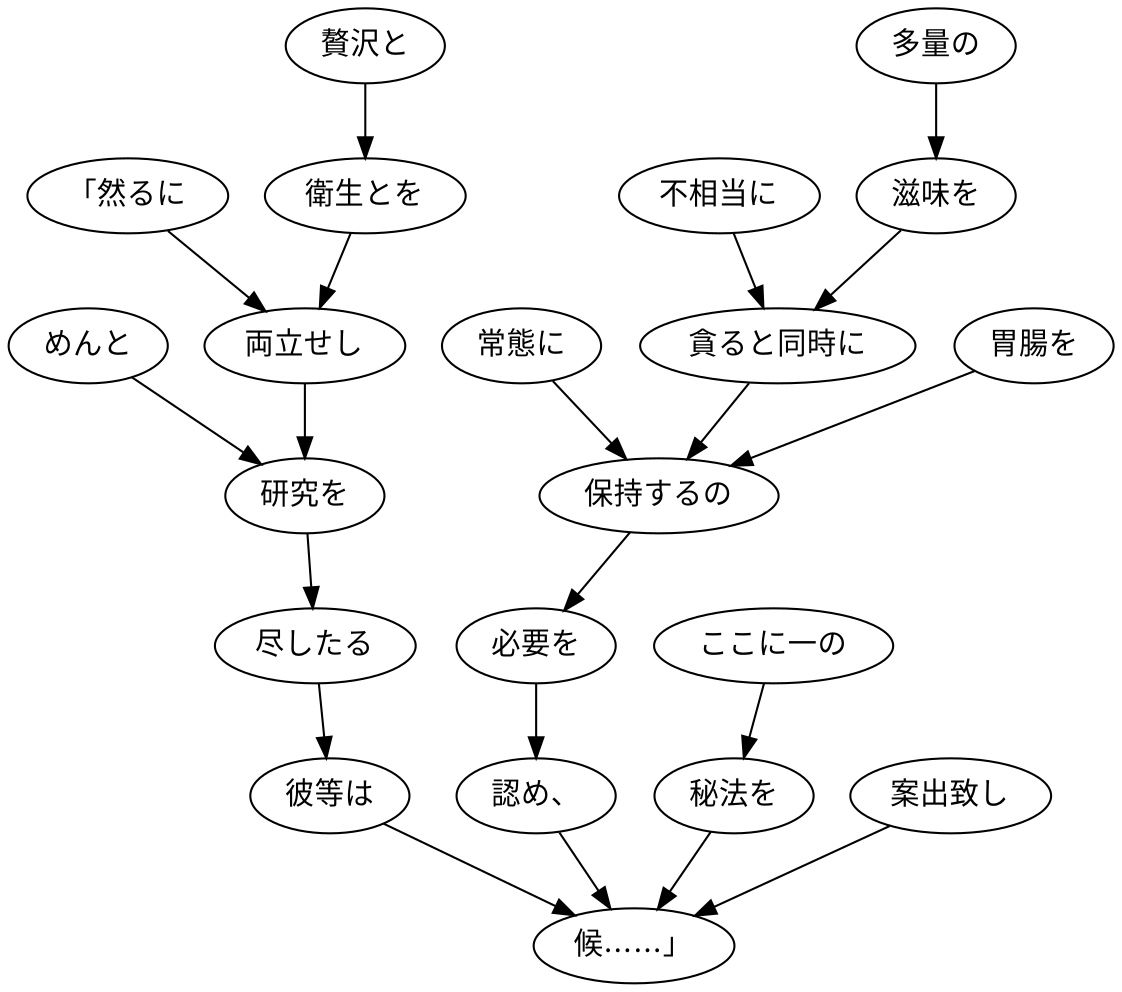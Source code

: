 digraph graph896 {
	node0 [label="「然るに"];
	node1 [label="贅沢と"];
	node2 [label="衛生とを"];
	node3 [label="両立せし"];
	node4 [label="めんと"];
	node5 [label="研究を"];
	node6 [label="尽したる"];
	node7 [label="彼等は"];
	node8 [label="不相当に"];
	node9 [label="多量の"];
	node10 [label="滋味を"];
	node11 [label="貪ると同時に"];
	node12 [label="胃腸を"];
	node13 [label="常態に"];
	node14 [label="保持するの"];
	node15 [label="必要を"];
	node16 [label="認め、"];
	node17 [label="ここに一の"];
	node18 [label="秘法を"];
	node19 [label="案出致し"];
	node20 [label="候……」"];
	node0 -> node3;
	node1 -> node2;
	node2 -> node3;
	node3 -> node5;
	node4 -> node5;
	node5 -> node6;
	node6 -> node7;
	node7 -> node20;
	node8 -> node11;
	node9 -> node10;
	node10 -> node11;
	node11 -> node14;
	node12 -> node14;
	node13 -> node14;
	node14 -> node15;
	node15 -> node16;
	node16 -> node20;
	node17 -> node18;
	node18 -> node20;
	node19 -> node20;
}
